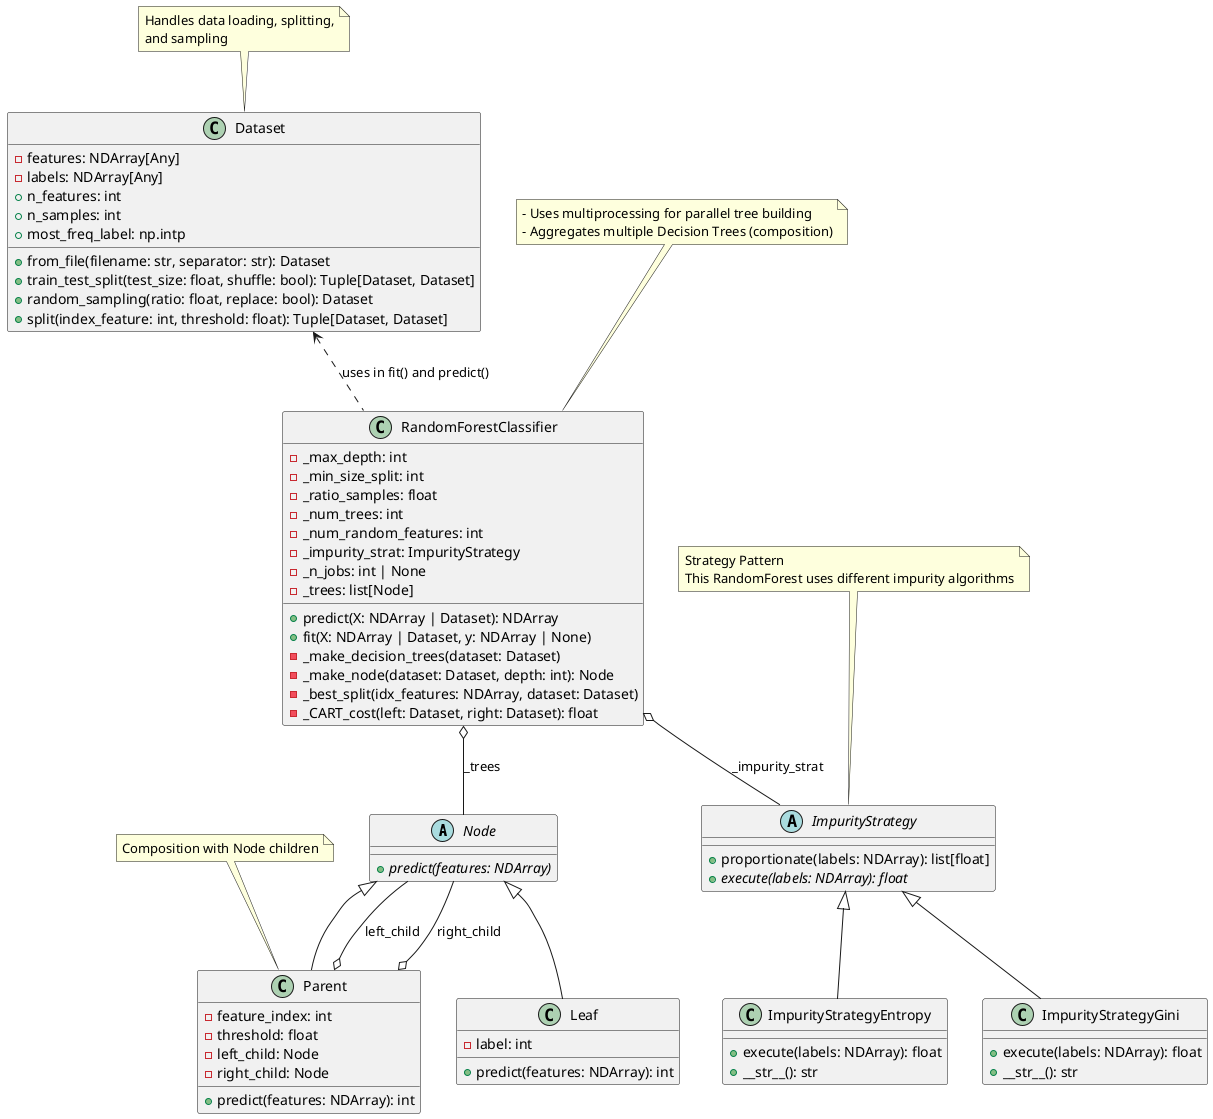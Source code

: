 @startuml RandomForest
' Classes
abstract class Node
{
    {abstract} +predict(features: NDArray)
}

class Leaf
{
    -label: int
    +predict(features: NDArray): int
}

class Parent{
    -feature_index: int
    -threshold: float
    -left_child: Node
    -right_child: Node
    +predict(features: NDArray): int
}

class Dataset{
    -features: NDArray[Any]
    -labels: NDArray[Any]
    +from_file(filename: str, separator: str): Dataset
    +n_features: int
    +n_samples: int
    +most_freq_label: np.intp
    +train_test_split(test_size: float, shuffle: bool): Tuple[Dataset, Dataset]
    +random_sampling(ratio: float, replace: bool): Dataset
    +split(index_feature: int, threshold: float): Tuple[Dataset, Dataset]
}

class RandomForestClassifier{
    -_max_depth: int
    -_min_size_split: int
    -_ratio_samples: float
    -_num_trees: int
    -_num_random_features: int
    -_impurity_strat: ImpurityStrategy
    -_n_jobs: int | None
    -_trees: list[Node]
    +predict(X: NDArray | Dataset): NDArray
    +fit(X: NDArray | Dataset, y: NDArray | None)
    -_make_decision_trees(dataset: Dataset)
    -_make_node(dataset: Dataset, depth: int): Node
    -_best_split(idx_features: NDArray, dataset: Dataset)
    -_CART_cost(left: Dataset, right: Dataset): float
}

abstract class ImpurityStrategy{
    +proportionate(labels: NDArray): list[float]
    {abstract} +execute(labels: NDArray): float
}

class ImpurityStrategyGini{
    +execute(labels: NDArray): float
    +__str__(): str
}

class ImpurityStrategyEntropy{
    +execute(labels: NDArray): float
    +__str__(): str
}

' Relationships
Node <|-- Leaf
Node <|-- Parent

Parent o-- Node : left_child
Parent o-- Node : right_child

RandomForestClassifier o-- Node : _trees
RandomForestClassifier o-- ImpurityStrategy : _impurity_strat

ImpurityStrategy <|-- ImpurityStrategyGini
ImpurityStrategy <|-- ImpurityStrategyEntropy

Dataset <.. RandomForestClassifier : uses in fit() and predict()

' Notes
note top of ImpurityStrategy : Strategy Pattern\nThis RandomForest uses different impurity algorithms
note top of RandomForestClassifier : - Uses multiprocessing for parallel tree building\n- Aggregates multiple Decision Trees (composition)
note top of Parent : Composition with Node children
note top of Dataset : Handles data loading, splitting,\nand sampling
@enduml
